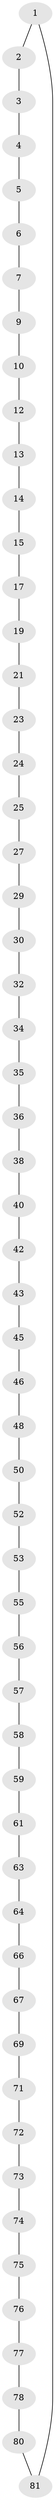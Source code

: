 // Generated by graph-tools (version 1.1) at 2025/24/03/03/25 07:24:20]
// undirected, 57 vertices, 57 edges
graph export_dot {
graph [start="1"]
  node [color=gray90,style=filled];
  1;
  2;
  3;
  4;
  5;
  6;
  7 [super="+8"];
  9;
  10 [super="+11"];
  12;
  13;
  14;
  15 [super="+16"];
  17 [super="+18"];
  19 [super="+20"];
  21 [super="+22"];
  23;
  24;
  25 [super="+26"];
  27 [super="+28"];
  29;
  30 [super="+31"];
  32 [super="+33"];
  34;
  35;
  36 [super="+37"];
  38 [super="+39"];
  40 [super="+41"];
  42;
  43 [super="+44"];
  45;
  46 [super="+47"];
  48 [super="+49"];
  50 [super="+51"];
  52;
  53 [super="+54"];
  55;
  56;
  57;
  58;
  59 [super="+60"];
  61 [super="+62"];
  63;
  64 [super="+65"];
  66;
  67 [super="+68"];
  69 [super="+70"];
  71;
  72;
  73;
  74;
  75;
  76;
  77;
  78 [super="+79"];
  80;
  81 [super="+82"];
  1 -- 2;
  1 -- 81;
  2 -- 3;
  3 -- 4;
  4 -- 5;
  5 -- 6;
  6 -- 7;
  7 -- 9;
  9 -- 10;
  10 -- 12;
  12 -- 13;
  13 -- 14;
  14 -- 15;
  15 -- 17;
  17 -- 19;
  19 -- 21;
  21 -- 23;
  23 -- 24;
  24 -- 25;
  25 -- 27;
  27 -- 29;
  29 -- 30;
  30 -- 32;
  32 -- 34;
  34 -- 35;
  35 -- 36;
  36 -- 38;
  38 -- 40;
  40 -- 42;
  42 -- 43;
  43 -- 45;
  45 -- 46;
  46 -- 48;
  48 -- 50;
  50 -- 52;
  52 -- 53;
  53 -- 55;
  55 -- 56;
  56 -- 57;
  57 -- 58;
  58 -- 59;
  59 -- 61;
  61 -- 63;
  63 -- 64;
  64 -- 66;
  66 -- 67;
  67 -- 69;
  69 -- 71;
  71 -- 72;
  72 -- 73;
  73 -- 74;
  74 -- 75;
  75 -- 76;
  76 -- 77;
  77 -- 78;
  78 -- 80;
  80 -- 81;
}
